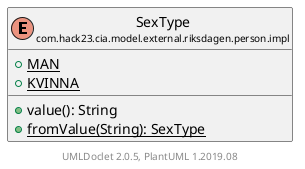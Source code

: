 @startuml
    set namespaceSeparator none
    hide empty fields
    hide empty methods

    enum "<size:14>SexType\n<size:10>com.hack23.cia.model.external.riksdagen.person.impl" as com.hack23.cia.model.external.riksdagen.person.impl.SexType [[SexType.html]] {
        {static} +MAN
        {static} +KVINNA
        +value(): String
        {static} +fromValue(String): SexType
    }

    center footer UMLDoclet 2.0.5, PlantUML 1.2019.08
@enduml
